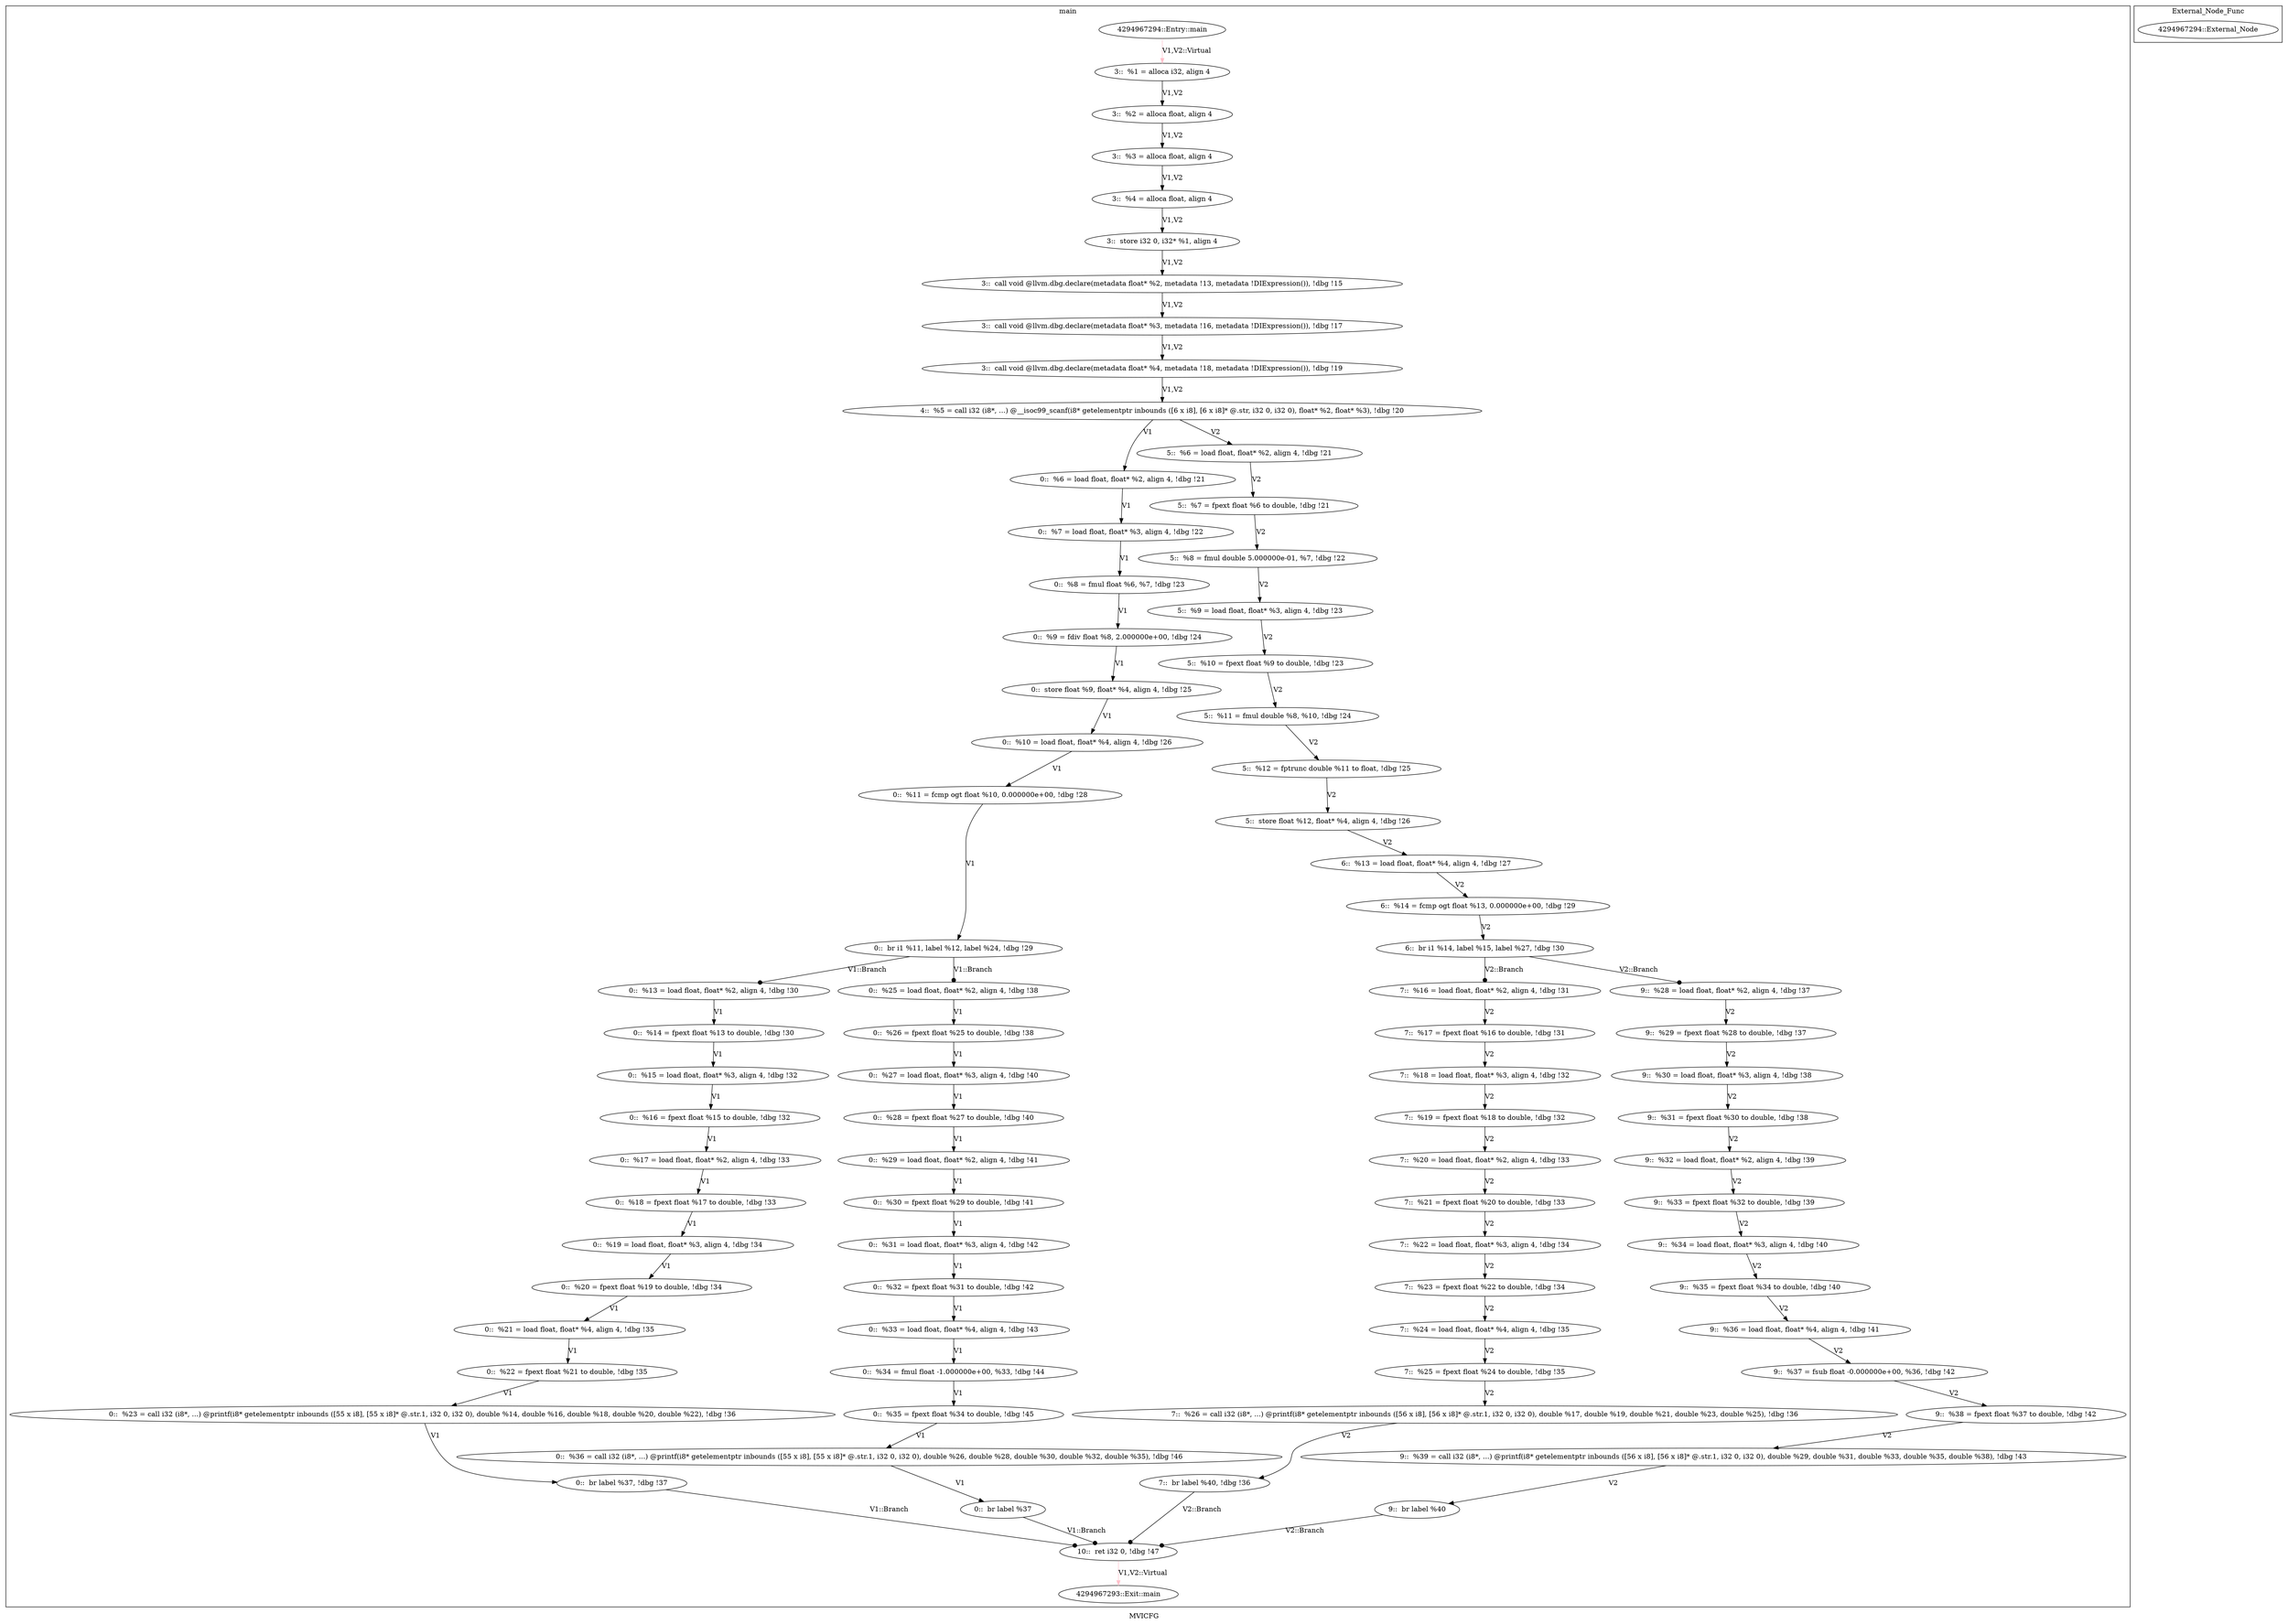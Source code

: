 digraph "MVICFG" {
	label="MVICFG";
/* Generating Nodes */
	subgraph cluster_1 {
		label="main";
		"45" [label="4294967294::Entry::main"];
		"2" [label="3::  %1 = alloca i32, align 4"];
		"3" [label="3::  %2 = alloca float, align 4"];
		"4" [label="3::  %3 = alloca float, align 4"];
		"5" [label="3::  %4 = alloca float, align 4"];
		"6" [label="3::  store i32 0, i32* %1, align 4"];
		"7" [label="3::  call void @llvm.dbg.declare(metadata float* %2, metadata !13, metadata !DIExpression()), !dbg !15"];
		"8" [label="3::  call void @llvm.dbg.declare(metadata float* %3, metadata !16, metadata !DIExpression()), !dbg !17"];
		"9" [label="3::  call void @llvm.dbg.declare(metadata float* %4, metadata !18, metadata !DIExpression()), !dbg !19"];
		"10" [label="4::  %5 = call i32 (i8*, ...) @__isoc99_scanf(i8* getelementptr inbounds ([6 x i8], [6 x i8]* @.str, i32 0, i32 0), float* %2, float* %3), !dbg !20"];
		"11" [label="0::  %6 = load float, float* %2, align 4, !dbg !21"];
		"12" [label="0::  %7 = load float, float* %3, align 4, !dbg !22"];
		"13" [label="0::  %8 = fmul float %6, %7, !dbg !23"];
		"14" [label="0::  %9 = fdiv float %8, 2.000000e+00, !dbg !24"];
		"15" [label="0::  store float %9, float* %4, align 4, !dbg !25"];
		"16" [label="0::  %10 = load float, float* %4, align 4, !dbg !26"];
		"17" [label="0::  %11 = fcmp ogt float %10, 0.000000e+00, !dbg !28"];
		"18" [label="0::  br i1 %11, label %12, label %24, !dbg !29"];
		"19" [label="0::  %13 = load float, float* %2, align 4, !dbg !30"];
		"20" [label="0::  %14 = fpext float %13 to double, !dbg !30"];
		"21" [label="0::  %15 = load float, float* %3, align 4, !dbg !32"];
		"22" [label="0::  %16 = fpext float %15 to double, !dbg !32"];
		"23" [label="0::  %17 = load float, float* %2, align 4, !dbg !33"];
		"24" [label="0::  %18 = fpext float %17 to double, !dbg !33"];
		"25" [label="0::  %19 = load float, float* %3, align 4, !dbg !34"];
		"26" [label="0::  %20 = fpext float %19 to double, !dbg !34"];
		"27" [label="0::  %21 = load float, float* %4, align 4, !dbg !35"];
		"28" [label="0::  %22 = fpext float %21 to double, !dbg !35"];
		"29" [label="0::  %23 = call i32 (i8*, ...) @printf(i8* getelementptr inbounds ([55 x i8], [55 x i8]* @.str.1, i32 0, i32 0), double %14, double %16, double %18, double %20, double %22), !dbg !36"];
		"30" [label="0::  br label %37, !dbg !37"];
		"31" [label="0::  %25 = load float, float* %2, align 4, !dbg !38"];
		"32" [label="0::  %26 = fpext float %25 to double, !dbg !38"];
		"33" [label="0::  %27 = load float, float* %3, align 4, !dbg !40"];
		"34" [label="0::  %28 = fpext float %27 to double, !dbg !40"];
		"35" [label="0::  %29 = load float, float* %2, align 4, !dbg !41"];
		"36" [label="0::  %30 = fpext float %29 to double, !dbg !41"];
		"37" [label="0::  %31 = load float, float* %3, align 4, !dbg !42"];
		"38" [label="0::  %32 = fpext float %31 to double, !dbg !42"];
		"39" [label="0::  %33 = load float, float* %4, align 4, !dbg !43"];
		"40" [label="0::  %34 = fmul float -1.000000e+00, %33, !dbg !44"];
		"41" [label="0::  %35 = fpext float %34 to double, !dbg !45"];
		"42" [label="0::  %36 = call i32 (i8*, ...) @printf(i8* getelementptr inbounds ([55 x i8], [55 x i8]* @.str.1, i32 0, i32 0), double %26, double %28, double %30, double %32, double %35), !dbg !46"];
		"43" [label="0::  br label %37"];
		"44" [label="10::  ret i32 0, !dbg !47"];
		"46" [label="4294967293::Exit::main"];
		"52" [label="5::  %6 = load float, float* %2, align 4, !dbg !21"];
		"53" [label="5::  %7 = fpext float %6 to double, !dbg !21"];
		"54" [label="5::  %8 = fmul double 5.000000e-01, %7, !dbg !22"];
		"55" [label="5::  %9 = load float, float* %3, align 4, !dbg !23"];
		"56" [label="5::  %10 = fpext float %9 to double, !dbg !23"];
		"57" [label="5::  %11 = fmul double %8, %10, !dbg !24"];
		"58" [label="5::  %12 = fptrunc double %11 to float, !dbg !25"];
		"59" [label="5::  store float %12, float* %4, align 4, !dbg !26"];
		"60" [label="6::  %13 = load float, float* %4, align 4, !dbg !27"];
		"61" [label="6::  %14 = fcmp ogt float %13, 0.000000e+00, !dbg !29"];
		"62" [label="6::  br i1 %14, label %15, label %27, !dbg !30"];
		"63" [label="7::  %16 = load float, float* %2, align 4, !dbg !31"];
		"64" [label="7::  %17 = fpext float %16 to double, !dbg !31"];
		"65" [label="7::  %18 = load float, float* %3, align 4, !dbg !32"];
		"66" [label="7::  %19 = fpext float %18 to double, !dbg !32"];
		"67" [label="7::  %20 = load float, float* %2, align 4, !dbg !33"];
		"68" [label="7::  %21 = fpext float %20 to double, !dbg !33"];
		"69" [label="7::  %22 = load float, float* %3, align 4, !dbg !34"];
		"70" [label="7::  %23 = fpext float %22 to double, !dbg !34"];
		"71" [label="7::  %24 = load float, float* %4, align 4, !dbg !35"];
		"72" [label="7::  %25 = fpext float %24 to double, !dbg !35"];
		"73" [label="7::  %26 = call i32 (i8*, ...) @printf(i8* getelementptr inbounds ([56 x i8], [56 x i8]* @.str.1, i32 0, i32 0), double %17, double %19, double %21, double %23, double %25), !dbg !36"];
		"74" [label="7::  br label %40, !dbg !36"];
		"75" [label="9::  %28 = load float, float* %2, align 4, !dbg !37"];
		"76" [label="9::  %29 = fpext float %28 to double, !dbg !37"];
		"77" [label="9::  %30 = load float, float* %3, align 4, !dbg !38"];
		"78" [label="9::  %31 = fpext float %30 to double, !dbg !38"];
		"79" [label="9::  %32 = load float, float* %2, align 4, !dbg !39"];
		"80" [label="9::  %33 = fpext float %32 to double, !dbg !39"];
		"81" [label="9::  %34 = load float, float* %3, align 4, !dbg !40"];
		"82" [label="9::  %35 = fpext float %34 to double, !dbg !40"];
		"83" [label="9::  %36 = load float, float* %4, align 4, !dbg !41"];
		"84" [label="9::  %37 = fsub float -0.000000e+00, %36, !dbg !42"];
		"85" [label="9::  %38 = fpext float %37 to double, !dbg !42"];
		"86" [label="9::  %39 = call i32 (i8*, ...) @printf(i8* getelementptr inbounds ([56 x i8], [56 x i8]* @.str.1, i32 0, i32 0), double %29, double %31, double %33, double %35, double %38), !dbg !43"];
		"87" [label="9::  br label %40"];
	}
	subgraph cluster_50 {
		label="External_Node_Func";
		"51" [label="4294967294::External_Node"];
	}

/* Generating Edges */
		"2" -> "3" [arrowhead = normal, penwidth = 1.0, color = black, label="V1,V2"];
		"3" -> "4" [arrowhead = normal, penwidth = 1.0, color = black, label="V1,V2"];
		"4" -> "5" [arrowhead = normal, penwidth = 1.0, color = black, label="V1,V2"];
		"5" -> "6" [arrowhead = normal, penwidth = 1.0, color = black, label="V1,V2"];
		"6" -> "7" [arrowhead = normal, penwidth = 1.0, color = black, label="V1,V2"];
		"7" -> "8" [arrowhead = normal, penwidth = 1.0, color = black, label="V1,V2"];
		"8" -> "9" [arrowhead = normal, penwidth = 1.0, color = black, label="V1,V2"];
		"11" -> "12" [arrowhead = normal, penwidth = 1.0, color = black, label="V1"];
		"12" -> "13" [arrowhead = normal, penwidth = 1.0, color = black, label="V1"];
		"13" -> "14" [arrowhead = normal, penwidth = 1.0, color = black, label="V1"];
		"14" -> "15" [arrowhead = normal, penwidth = 1.0, color = black, label="V1"];
		"16" -> "17" [arrowhead = normal, penwidth = 1.0, color = black, label="V1"];
		"17" -> "18" [arrowhead = normal, penwidth = 1.0, color = black, label="V1"];
		"19" -> "20" [arrowhead = normal, penwidth = 1.0, color = black, label="V1"];
		"20" -> "21" [arrowhead = normal, penwidth = 1.0, color = black, label="V1"];
		"21" -> "22" [arrowhead = normal, penwidth = 1.0, color = black, label="V1"];
		"22" -> "23" [arrowhead = normal, penwidth = 1.0, color = black, label="V1"];
		"23" -> "24" [arrowhead = normal, penwidth = 1.0, color = black, label="V1"];
		"24" -> "25" [arrowhead = normal, penwidth = 1.0, color = black, label="V1"];
		"25" -> "26" [arrowhead = normal, penwidth = 1.0, color = black, label="V1"];
		"26" -> "27" [arrowhead = normal, penwidth = 1.0, color = black, label="V1"];
		"27" -> "28" [arrowhead = normal, penwidth = 1.0, color = black, label="V1"];
		"28" -> "29" [arrowhead = normal, penwidth = 1.0, color = black, label="V1"];
		"31" -> "32" [arrowhead = normal, penwidth = 1.0, color = black, label="V1"];
		"32" -> "33" [arrowhead = normal, penwidth = 1.0, color = black, label="V1"];
		"33" -> "34" [arrowhead = normal, penwidth = 1.0, color = black, label="V1"];
		"34" -> "35" [arrowhead = normal, penwidth = 1.0, color = black, label="V1"];
		"35" -> "36" [arrowhead = normal, penwidth = 1.0, color = black, label="V1"];
		"36" -> "37" [arrowhead = normal, penwidth = 1.0, color = black, label="V1"];
		"37" -> "38" [arrowhead = normal, penwidth = 1.0, color = black, label="V1"];
		"38" -> "39" [arrowhead = normal, penwidth = 1.0, color = black, label="V1"];
		"39" -> "40" [arrowhead = normal, penwidth = 1.0, color = black, label="V1"];
		"40" -> "41" [arrowhead = normal, penwidth = 1.0, color = black, label="V1"];
		"41" -> "42" [arrowhead = normal, penwidth = 1.0, color = black, label="V1"];
		"42" -> "43" [arrowhead = normal, penwidth = 1.0, color = black, label="V1"];
		"45" -> "2" [arrowhead = normal, penwidth = 1.0, color = pink, label="V1,V2::Virtual"];
		"44" -> "46" [arrowhead = normal, penwidth = 1.0, color = pink, label="V1,V2::Virtual"];
		"9" -> "10" [arrowhead = normal, penwidth = 1.0, color = black, label="V1,V2"];
		"10" -> "11" [arrowhead = normal, penwidth = 1.0, color = black, label="V1"];
		"15" -> "16" [arrowhead = normal, penwidth = 1.0, color = black, label="V1"];
		"18" -> "19" [arrowhead = dot, penwidth = 1.0, color = black, label="V1::Branch"];
		"18" -> "31" [arrowhead = dot, penwidth = 1.0, color = black, label="V1::Branch"];
		"29" -> "30" [arrowhead = normal, penwidth = 1.0, color = black, label="V1"];
		"30" -> "44" [arrowhead = dot, penwidth = 1.0, color = black, label="V1::Branch"];
		"43" -> "44" [arrowhead = dot, penwidth = 1.0, color = black, label="V1::Branch"];
		"10" -> "52" [arrowhead = normal, penwidth = 1.0, color = black, label="V2"];
		"74" -> "44" [arrowhead = dot, penwidth = 1.0, color = black, label="V2::Branch"];
		"87" -> "44" [arrowhead = dot, penwidth = 1.0, color = black, label="V2::Branch"];
		"52" -> "53" [arrowhead = normal, penwidth = 1.0, color = black, label="V2"];
		"53" -> "54" [arrowhead = normal, penwidth = 1.0, color = black, label="V2"];
		"54" -> "55" [arrowhead = normal, penwidth = 1.0, color = black, label="V2"];
		"55" -> "56" [arrowhead = normal, penwidth = 1.0, color = black, label="V2"];
		"56" -> "57" [arrowhead = normal, penwidth = 1.0, color = black, label="V2"];
		"57" -> "58" [arrowhead = normal, penwidth = 1.0, color = black, label="V2"];
		"58" -> "59" [arrowhead = normal, penwidth = 1.0, color = black, label="V2"];
		"59" -> "60" [arrowhead = normal, penwidth = 1.0, color = black, label="V2"];
		"60" -> "61" [arrowhead = normal, penwidth = 1.0, color = black, label="V2"];
		"61" -> "62" [arrowhead = normal, penwidth = 1.0, color = black, label="V2"];
		"62" -> "63" [arrowhead = dot, penwidth = 1.0, color = black, label="V2::Branch"];
		"62" -> "75" [arrowhead = dot, penwidth = 1.0, color = black, label="V2::Branch"];
		"63" -> "64" [arrowhead = normal, penwidth = 1.0, color = black, label="V2"];
		"64" -> "65" [arrowhead = normal, penwidth = 1.0, color = black, label="V2"];
		"65" -> "66" [arrowhead = normal, penwidth = 1.0, color = black, label="V2"];
		"66" -> "67" [arrowhead = normal, penwidth = 1.0, color = black, label="V2"];
		"67" -> "68" [arrowhead = normal, penwidth = 1.0, color = black, label="V2"];
		"68" -> "69" [arrowhead = normal, penwidth = 1.0, color = black, label="V2"];
		"69" -> "70" [arrowhead = normal, penwidth = 1.0, color = black, label="V2"];
		"70" -> "71" [arrowhead = normal, penwidth = 1.0, color = black, label="V2"];
		"71" -> "72" [arrowhead = normal, penwidth = 1.0, color = black, label="V2"];
		"72" -> "73" [arrowhead = normal, penwidth = 1.0, color = black, label="V2"];
		"73" -> "74" [arrowhead = normal, penwidth = 1.0, color = black, label="V2"];
		"75" -> "76" [arrowhead = normal, penwidth = 1.0, color = black, label="V2"];
		"76" -> "77" [arrowhead = normal, penwidth = 1.0, color = black, label="V2"];
		"77" -> "78" [arrowhead = normal, penwidth = 1.0, color = black, label="V2"];
		"78" -> "79" [arrowhead = normal, penwidth = 1.0, color = black, label="V2"];
		"79" -> "80" [arrowhead = normal, penwidth = 1.0, color = black, label="V2"];
		"80" -> "81" [arrowhead = normal, penwidth = 1.0, color = black, label="V2"];
		"81" -> "82" [arrowhead = normal, penwidth = 1.0, color = black, label="V2"];
		"82" -> "83" [arrowhead = normal, penwidth = 1.0, color = black, label="V2"];
		"83" -> "84" [arrowhead = normal, penwidth = 1.0, color = black, label="V2"];
		"84" -> "85" [arrowhead = normal, penwidth = 1.0, color = black, label="V2"];
		"85" -> "86" [arrowhead = normal, penwidth = 1.0, color = black, label="V2"];
		"86" -> "87" [arrowhead = normal, penwidth = 1.0, color = black, label="V2"];
}
